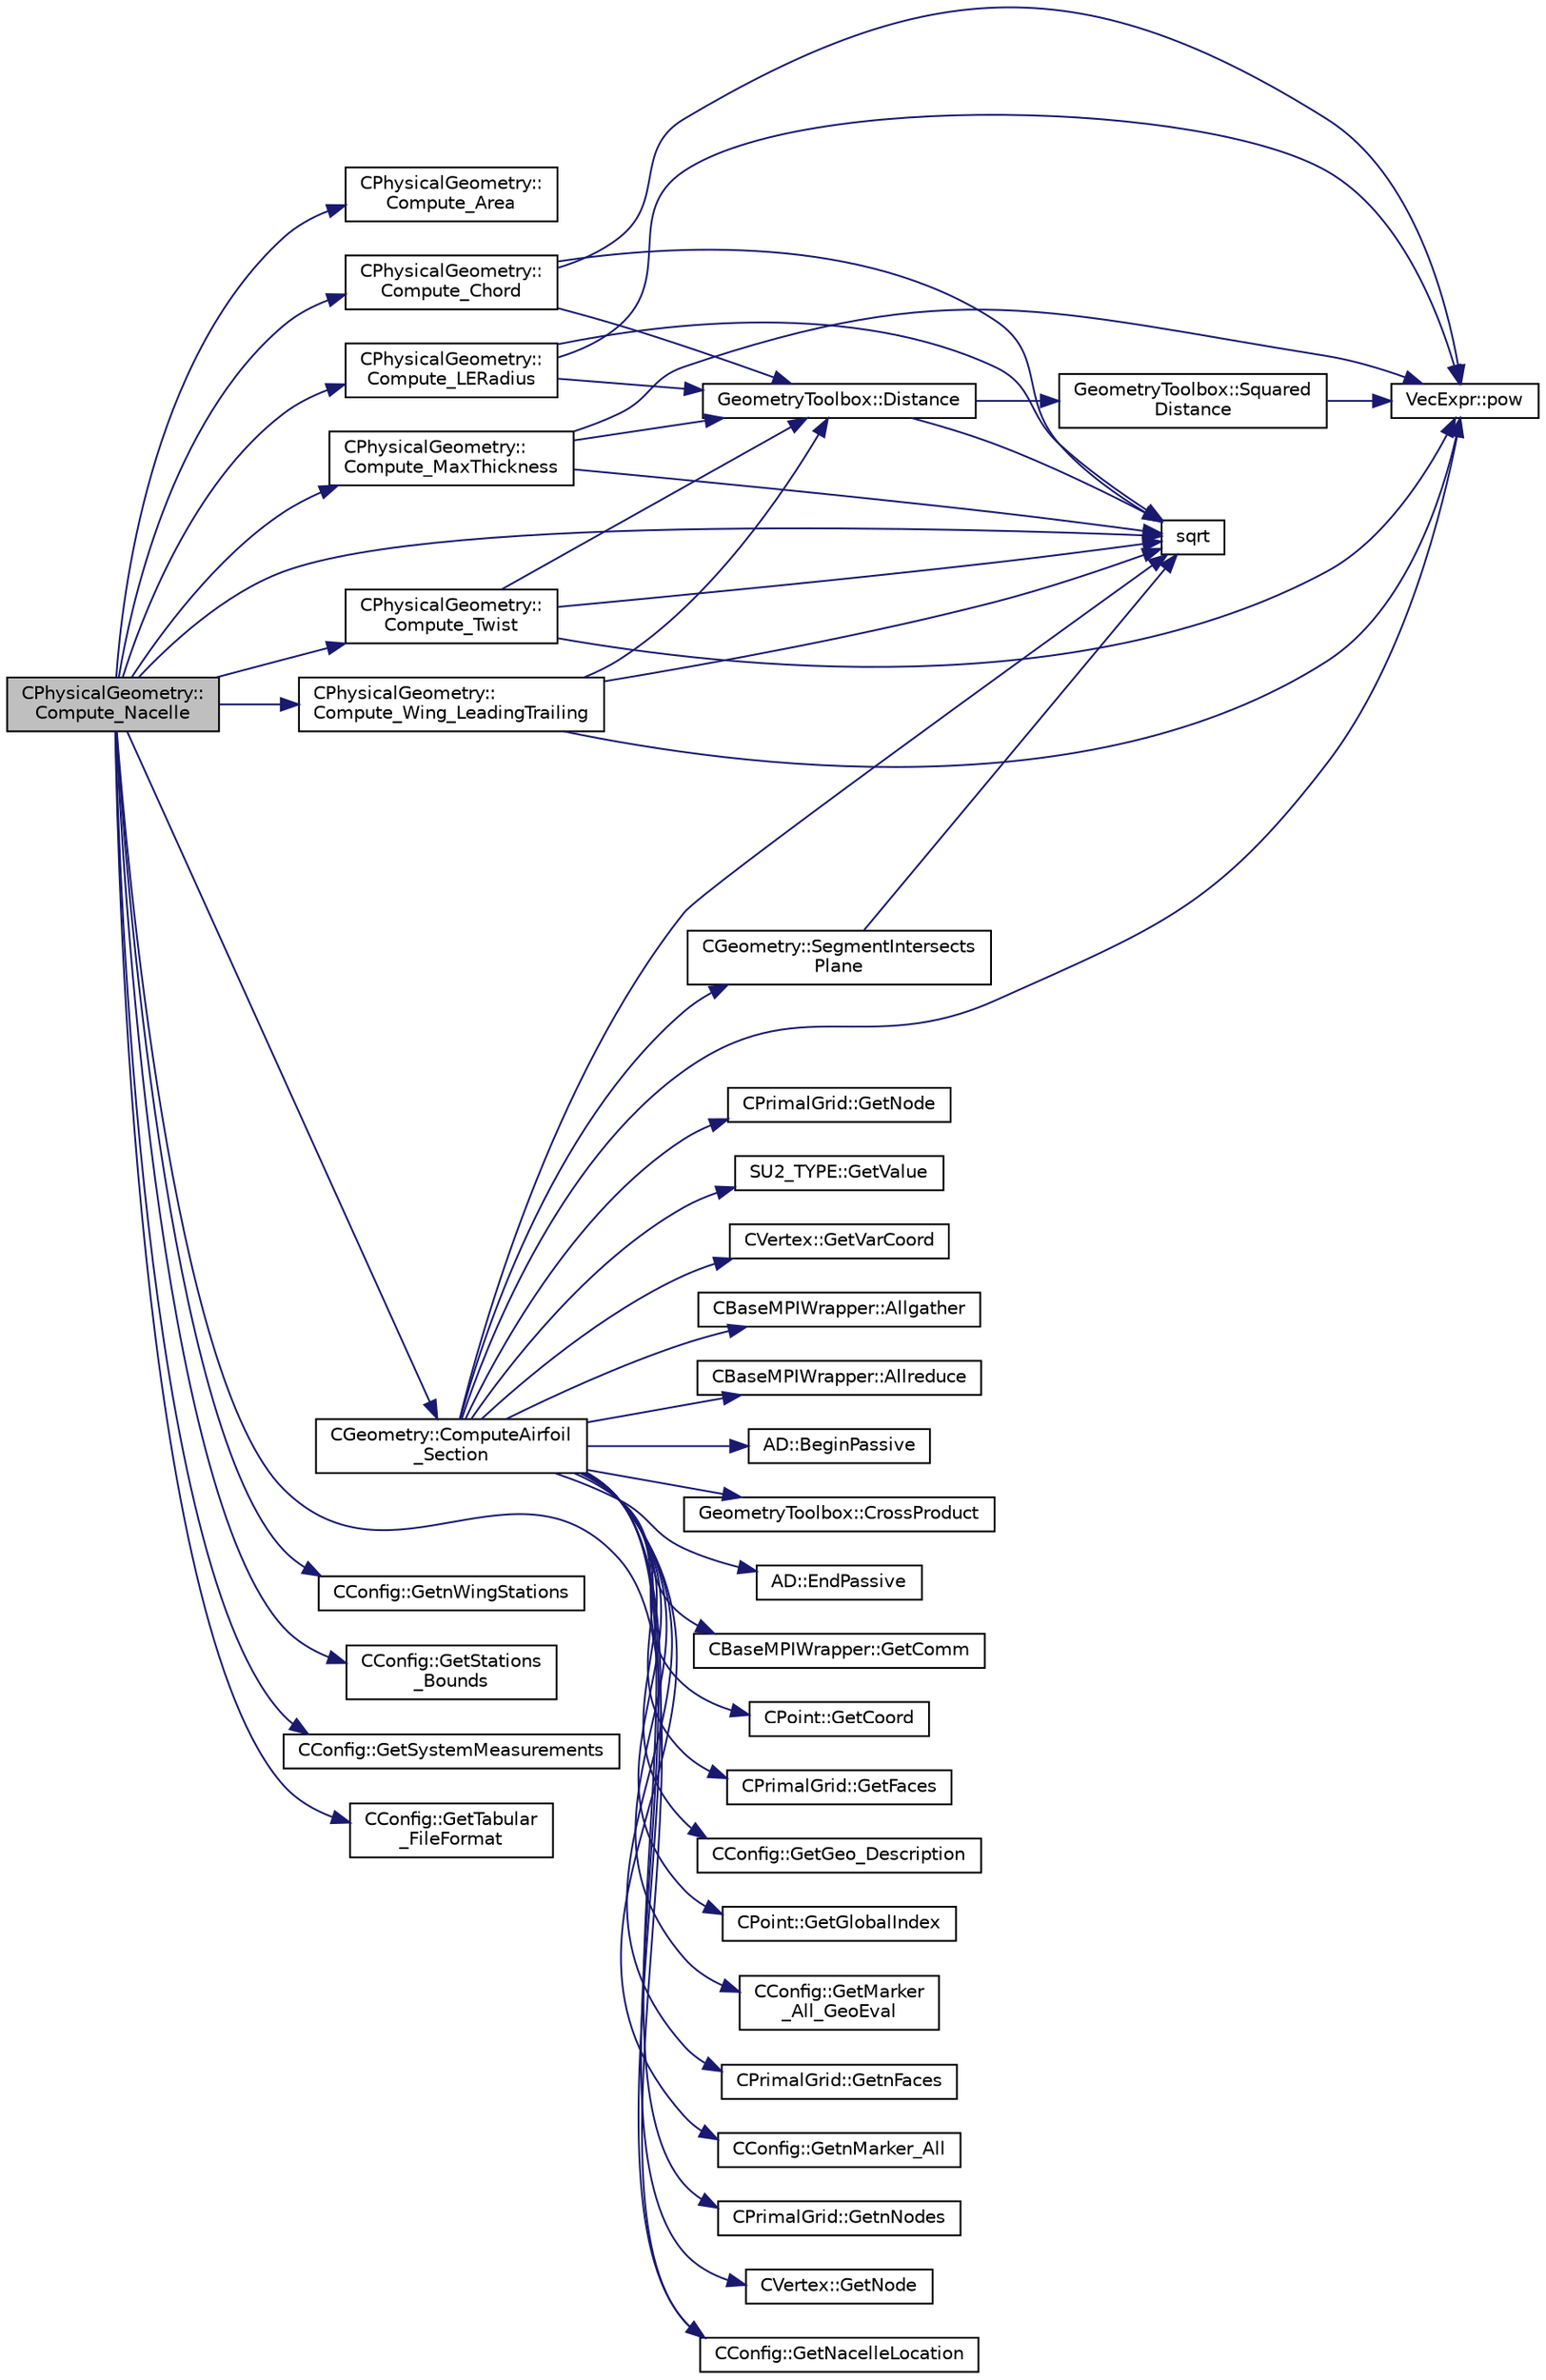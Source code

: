 digraph "CPhysicalGeometry::Compute_Nacelle"
{
 // LATEX_PDF_SIZE
  edge [fontname="Helvetica",fontsize="10",labelfontname="Helvetica",labelfontsize="10"];
  node [fontname="Helvetica",fontsize="10",shape=record];
  rankdir="LR";
  Node1 [label="CPhysicalGeometry::\lCompute_Nacelle",height=0.2,width=0.4,color="black", fillcolor="grey75", style="filled", fontcolor="black",tooltip="Evaluate geometrical parameters of a wing."];
  Node1 -> Node2 [color="midnightblue",fontsize="10",style="solid",fontname="Helvetica"];
  Node2 [label="CPhysicalGeometry::\lCompute_Area",height=0.2,width=0.4,color="black", fillcolor="white", style="filled",URL="$classCPhysicalGeometry.html#a4aa7becf955fa86cdb52bfd9e34df571",tooltip="Compute the area of an airfoil."];
  Node1 -> Node3 [color="midnightblue",fontsize="10",style="solid",fontname="Helvetica"];
  Node3 [label="CPhysicalGeometry::\lCompute_Chord",height=0.2,width=0.4,color="black", fillcolor="white", style="filled",URL="$classCPhysicalGeometry.html#a8935d4114772b4aafafc0c541b3cb45e",tooltip="Compute the chord of an airfoil."];
  Node3 -> Node4 [color="midnightblue",fontsize="10",style="solid",fontname="Helvetica"];
  Node4 [label="GeometryToolbox::Distance",height=0.2,width=0.4,color="black", fillcolor="white", style="filled",URL="$group__GeometryToolbox.html#ga600fb4ee993ae4c3b985082d51994881",tooltip=" "];
  Node4 -> Node5 [color="midnightblue",fontsize="10",style="solid",fontname="Helvetica"];
  Node5 [label="sqrt",height=0.2,width=0.4,color="black", fillcolor="white", style="filled",URL="$group__SIMD.html#ga54a1925ab40fb4249ea255072520de35",tooltip=" "];
  Node4 -> Node6 [color="midnightblue",fontsize="10",style="solid",fontname="Helvetica"];
  Node6 [label="GeometryToolbox::Squared\lDistance",height=0.2,width=0.4,color="black", fillcolor="white", style="filled",URL="$group__GeometryToolbox.html#ga3db86410486389a5cda59b3d0ab17f66",tooltip=" "];
  Node6 -> Node7 [color="midnightblue",fontsize="10",style="solid",fontname="Helvetica"];
  Node7 [label="VecExpr::pow",height=0.2,width=0.4,color="black", fillcolor="white", style="filled",URL="$group__VecExpr.html#ga7fb255e1f2a1773d3cc6ff7bee1aadd2",tooltip=" "];
  Node3 -> Node7 [color="midnightblue",fontsize="10",style="solid",fontname="Helvetica"];
  Node3 -> Node5 [color="midnightblue",fontsize="10",style="solid",fontname="Helvetica"];
  Node1 -> Node8 [color="midnightblue",fontsize="10",style="solid",fontname="Helvetica"];
  Node8 [label="CPhysicalGeometry::\lCompute_LERadius",height=0.2,width=0.4,color="black", fillcolor="white", style="filled",URL="$classCPhysicalGeometry.html#a0c5a2460419556393a8a0f1a69499cf2",tooltip="Compute the chord of an airfoil."];
  Node8 -> Node4 [color="midnightblue",fontsize="10",style="solid",fontname="Helvetica"];
  Node8 -> Node7 [color="midnightblue",fontsize="10",style="solid",fontname="Helvetica"];
  Node8 -> Node5 [color="midnightblue",fontsize="10",style="solid",fontname="Helvetica"];
  Node1 -> Node9 [color="midnightblue",fontsize="10",style="solid",fontname="Helvetica"];
  Node9 [label="CPhysicalGeometry::\lCompute_MaxThickness",height=0.2,width=0.4,color="black", fillcolor="white", style="filled",URL="$classCPhysicalGeometry.html#a72c284e7a059fc67eba9335ebd945531",tooltip="Compute the maximum thickness of an airfoil."];
  Node9 -> Node4 [color="midnightblue",fontsize="10",style="solid",fontname="Helvetica"];
  Node9 -> Node7 [color="midnightblue",fontsize="10",style="solid",fontname="Helvetica"];
  Node9 -> Node5 [color="midnightblue",fontsize="10",style="solid",fontname="Helvetica"];
  Node1 -> Node10 [color="midnightblue",fontsize="10",style="solid",fontname="Helvetica"];
  Node10 [label="CPhysicalGeometry::\lCompute_Twist",height=0.2,width=0.4,color="black", fillcolor="white", style="filled",URL="$classCPhysicalGeometry.html#a22f0b5b040b22f2c269b8920d83f8c30",tooltip="Compute the twist of an airfoil."];
  Node10 -> Node4 [color="midnightblue",fontsize="10",style="solid",fontname="Helvetica"];
  Node10 -> Node7 [color="midnightblue",fontsize="10",style="solid",fontname="Helvetica"];
  Node10 -> Node5 [color="midnightblue",fontsize="10",style="solid",fontname="Helvetica"];
  Node1 -> Node11 [color="midnightblue",fontsize="10",style="solid",fontname="Helvetica"];
  Node11 [label="CPhysicalGeometry::\lCompute_Wing_LeadingTrailing",height=0.2,width=0.4,color="black", fillcolor="white", style="filled",URL="$classCPhysicalGeometry.html#aaca1ba6226db1656dc6930625cf905ac",tooltip="Compute the leading/trailing edge location of an airfoil."];
  Node11 -> Node4 [color="midnightblue",fontsize="10",style="solid",fontname="Helvetica"];
  Node11 -> Node7 [color="midnightblue",fontsize="10",style="solid",fontname="Helvetica"];
  Node11 -> Node5 [color="midnightblue",fontsize="10",style="solid",fontname="Helvetica"];
  Node1 -> Node12 [color="midnightblue",fontsize="10",style="solid",fontname="Helvetica"];
  Node12 [label="CGeometry::ComputeAirfoil\l_Section",height=0.2,width=0.4,color="black", fillcolor="white", style="filled",URL="$classCGeometry.html#a89153b5d029a8e95b8e1546605e3a001",tooltip="A virtual member."];
  Node12 -> Node13 [color="midnightblue",fontsize="10",style="solid",fontname="Helvetica"];
  Node13 [label="CBaseMPIWrapper::Allgather",height=0.2,width=0.4,color="black", fillcolor="white", style="filled",URL="$classCBaseMPIWrapper.html#a137ef06ade0c4f94d2a61f9b8817b6a7",tooltip=" "];
  Node12 -> Node14 [color="midnightblue",fontsize="10",style="solid",fontname="Helvetica"];
  Node14 [label="CBaseMPIWrapper::Allreduce",height=0.2,width=0.4,color="black", fillcolor="white", style="filled",URL="$classCBaseMPIWrapper.html#a381d4b3738c09d92ee1ae9f89715b541",tooltip=" "];
  Node12 -> Node15 [color="midnightblue",fontsize="10",style="solid",fontname="Helvetica"];
  Node15 [label="AD::BeginPassive",height=0.2,width=0.4,color="black", fillcolor="white", style="filled",URL="$namespaceAD.html#a17303e0b54570243d54732b02655f9a5",tooltip="Start a passive region, i.e. stop recording."];
  Node12 -> Node16 [color="midnightblue",fontsize="10",style="solid",fontname="Helvetica"];
  Node16 [label="GeometryToolbox::CrossProduct",height=0.2,width=0.4,color="black", fillcolor="white", style="filled",URL="$group__GeometryToolbox.html#ga26f2f767e60f046c51299f6236f84ffe",tooltip="c = a x b"];
  Node12 -> Node17 [color="midnightblue",fontsize="10",style="solid",fontname="Helvetica"];
  Node17 [label="AD::EndPassive",height=0.2,width=0.4,color="black", fillcolor="white", style="filled",URL="$namespaceAD.html#af5a5809a923faf03119828c329bc2db7",tooltip="End a passive region, i.e. start recording if we were recording before."];
  Node12 -> Node18 [color="midnightblue",fontsize="10",style="solid",fontname="Helvetica"];
  Node18 [label="CBaseMPIWrapper::GetComm",height=0.2,width=0.4,color="black", fillcolor="white", style="filled",URL="$classCBaseMPIWrapper.html#a8154391fc3522954802889d81d4ef5da",tooltip=" "];
  Node12 -> Node19 [color="midnightblue",fontsize="10",style="solid",fontname="Helvetica"];
  Node19 [label="CPoint::GetCoord",height=0.2,width=0.4,color="black", fillcolor="white", style="filled",URL="$classCPoint.html#ab16c29dd03911529cd73bf467c313179",tooltip="Get the coordinates dor the control volume."];
  Node12 -> Node20 [color="midnightblue",fontsize="10",style="solid",fontname="Helvetica"];
  Node20 [label="CPrimalGrid::GetFaces",height=0.2,width=0.4,color="black", fillcolor="white", style="filled",URL="$classCPrimalGrid.html#a968851a20d3813133cf13537ef7711d1",tooltip="Get nodes contained in a face."];
  Node12 -> Node21 [color="midnightblue",fontsize="10",style="solid",fontname="Helvetica"];
  Node21 [label="CConfig::GetGeo_Description",height=0.2,width=0.4,color="black", fillcolor="white", style="filled",URL="$classCConfig.html#a2250afbbaa63ccc801d62a4915c039a4",tooltip="Get Description of the geometry to be analyzed."];
  Node12 -> Node22 [color="midnightblue",fontsize="10",style="solid",fontname="Helvetica"];
  Node22 [label="CPoint::GetGlobalIndex",height=0.2,width=0.4,color="black", fillcolor="white", style="filled",URL="$classCPoint.html#a8a53865a92d645b1b74c4d817b4aae10",tooltip="Get the global index in a parallel computation."];
  Node12 -> Node23 [color="midnightblue",fontsize="10",style="solid",fontname="Helvetica"];
  Node23 [label="CConfig::GetMarker\l_All_GeoEval",height=0.2,width=0.4,color="black", fillcolor="white", style="filled",URL="$classCConfig.html#aa8778a2c26217915475d1a30b584744c",tooltip="Get the monitoring information for a marker val_marker."];
  Node12 -> Node24 [color="midnightblue",fontsize="10",style="solid",fontname="Helvetica"];
  Node24 [label="CConfig::GetNacelleLocation",height=0.2,width=0.4,color="black", fillcolor="white", style="filled",URL="$classCConfig.html#a54b8e91129ee5a167b7fc50a40eefde5",tooltip="Get the defintion of the nacelle location."];
  Node12 -> Node25 [color="midnightblue",fontsize="10",style="solid",fontname="Helvetica"];
  Node25 [label="CPrimalGrid::GetnFaces",height=0.2,width=0.4,color="black", fillcolor="white", style="filled",URL="$classCPrimalGrid.html#a97b8d237861fce6067367e3c06318c20",tooltip="Get number of faces of the element."];
  Node12 -> Node26 [color="midnightblue",fontsize="10",style="solid",fontname="Helvetica"];
  Node26 [label="CConfig::GetnMarker_All",height=0.2,width=0.4,color="black", fillcolor="white", style="filled",URL="$classCConfig.html#a459dee039e618d21a5d78db61c221240",tooltip="Get the total number of boundary markers of the local process including send/receive domains."];
  Node12 -> Node27 [color="midnightblue",fontsize="10",style="solid",fontname="Helvetica"];
  Node27 [label="CPrimalGrid::GetnNodes",height=0.2,width=0.4,color="black", fillcolor="white", style="filled",URL="$classCPrimalGrid.html#ad07e4929bb7093fd08f1314a57739cce",tooltip="Get number of nodes of the element."];
  Node12 -> Node28 [color="midnightblue",fontsize="10",style="solid",fontname="Helvetica"];
  Node28 [label="CVertex::GetNode",height=0.2,width=0.4,color="black", fillcolor="white", style="filled",URL="$classCVertex.html#ad568da06e7191358d3a09a1bee71cdb5",tooltip="Get the node of the vertex."];
  Node12 -> Node29 [color="midnightblue",fontsize="10",style="solid",fontname="Helvetica"];
  Node29 [label="CPrimalGrid::GetNode",height=0.2,width=0.4,color="black", fillcolor="white", style="filled",URL="$classCPrimalGrid.html#a6353b89f5a8a3948cd475da6152bf077",tooltip="Get the nodes shared by the primal grid element."];
  Node12 -> Node30 [color="midnightblue",fontsize="10",style="solid",fontname="Helvetica"];
  Node30 [label="SU2_TYPE::GetValue",height=0.2,width=0.4,color="black", fillcolor="white", style="filled",URL="$namespaceSU2__TYPE.html#adf52a59d6f4e578f7915ec9abbf7cb22",tooltip="Get the (primitive) value of the datatype (needs to be specialized for active types)."];
  Node12 -> Node31 [color="midnightblue",fontsize="10",style="solid",fontname="Helvetica"];
  Node31 [label="CVertex::GetVarCoord",height=0.2,width=0.4,color="black", fillcolor="white", style="filled",URL="$classCVertex.html#a172c7c228eeca630e32484e0790813d7",tooltip="Get the value of the coordinate variation due to a surface modification."];
  Node12 -> Node7 [color="midnightblue",fontsize="10",style="solid",fontname="Helvetica"];
  Node12 -> Node32 [color="midnightblue",fontsize="10",style="solid",fontname="Helvetica"];
  Node32 [label="CGeometry::SegmentIntersects\lPlane",height=0.2,width=0.4,color="black", fillcolor="white", style="filled",URL="$classCGeometry.html#a7967b3b8a949288366f01684e81f97fe",tooltip="Compute the intersection between a segment and a plane."];
  Node32 -> Node5 [color="midnightblue",fontsize="10",style="solid",fontname="Helvetica"];
  Node12 -> Node5 [color="midnightblue",fontsize="10",style="solid",fontname="Helvetica"];
  Node1 -> Node24 [color="midnightblue",fontsize="10",style="solid",fontname="Helvetica"];
  Node1 -> Node33 [color="midnightblue",fontsize="10",style="solid",fontname="Helvetica"];
  Node33 [label="CConfig::GetnWingStations",height=0.2,width=0.4,color="black", fillcolor="white", style="filled",URL="$classCConfig.html#a884d102bdc36647ff9141c331fbef1b2",tooltip="Get the number of sections for computing internal volume."];
  Node1 -> Node34 [color="midnightblue",fontsize="10",style="solid",fontname="Helvetica"];
  Node34 [label="CConfig::GetStations\l_Bounds",height=0.2,width=0.4,color="black", fillcolor="white", style="filled",URL="$classCConfig.html#a8f9f3be64e48cc781000be02a78d37d4",tooltip="Get the value of the limits for the sections."];
  Node1 -> Node35 [color="midnightblue",fontsize="10",style="solid",fontname="Helvetica"];
  Node35 [label="CConfig::GetSystemMeasurements",height=0.2,width=0.4,color="black", fillcolor="white", style="filled",URL="$classCConfig.html#ab05a2ea2f4079504565628130bee2ae3",tooltip="Governing equations of the flow (it can be different from the run time equation)."];
  Node1 -> Node36 [color="midnightblue",fontsize="10",style="solid",fontname="Helvetica"];
  Node36 [label="CConfig::GetTabular\l_FileFormat",height=0.2,width=0.4,color="black", fillcolor="white", style="filled",URL="$classCConfig.html#a4ac4d812d4065f2955d72733cd0c4f6f",tooltip="Get the format of the output solution."];
  Node1 -> Node5 [color="midnightblue",fontsize="10",style="solid",fontname="Helvetica"];
}
